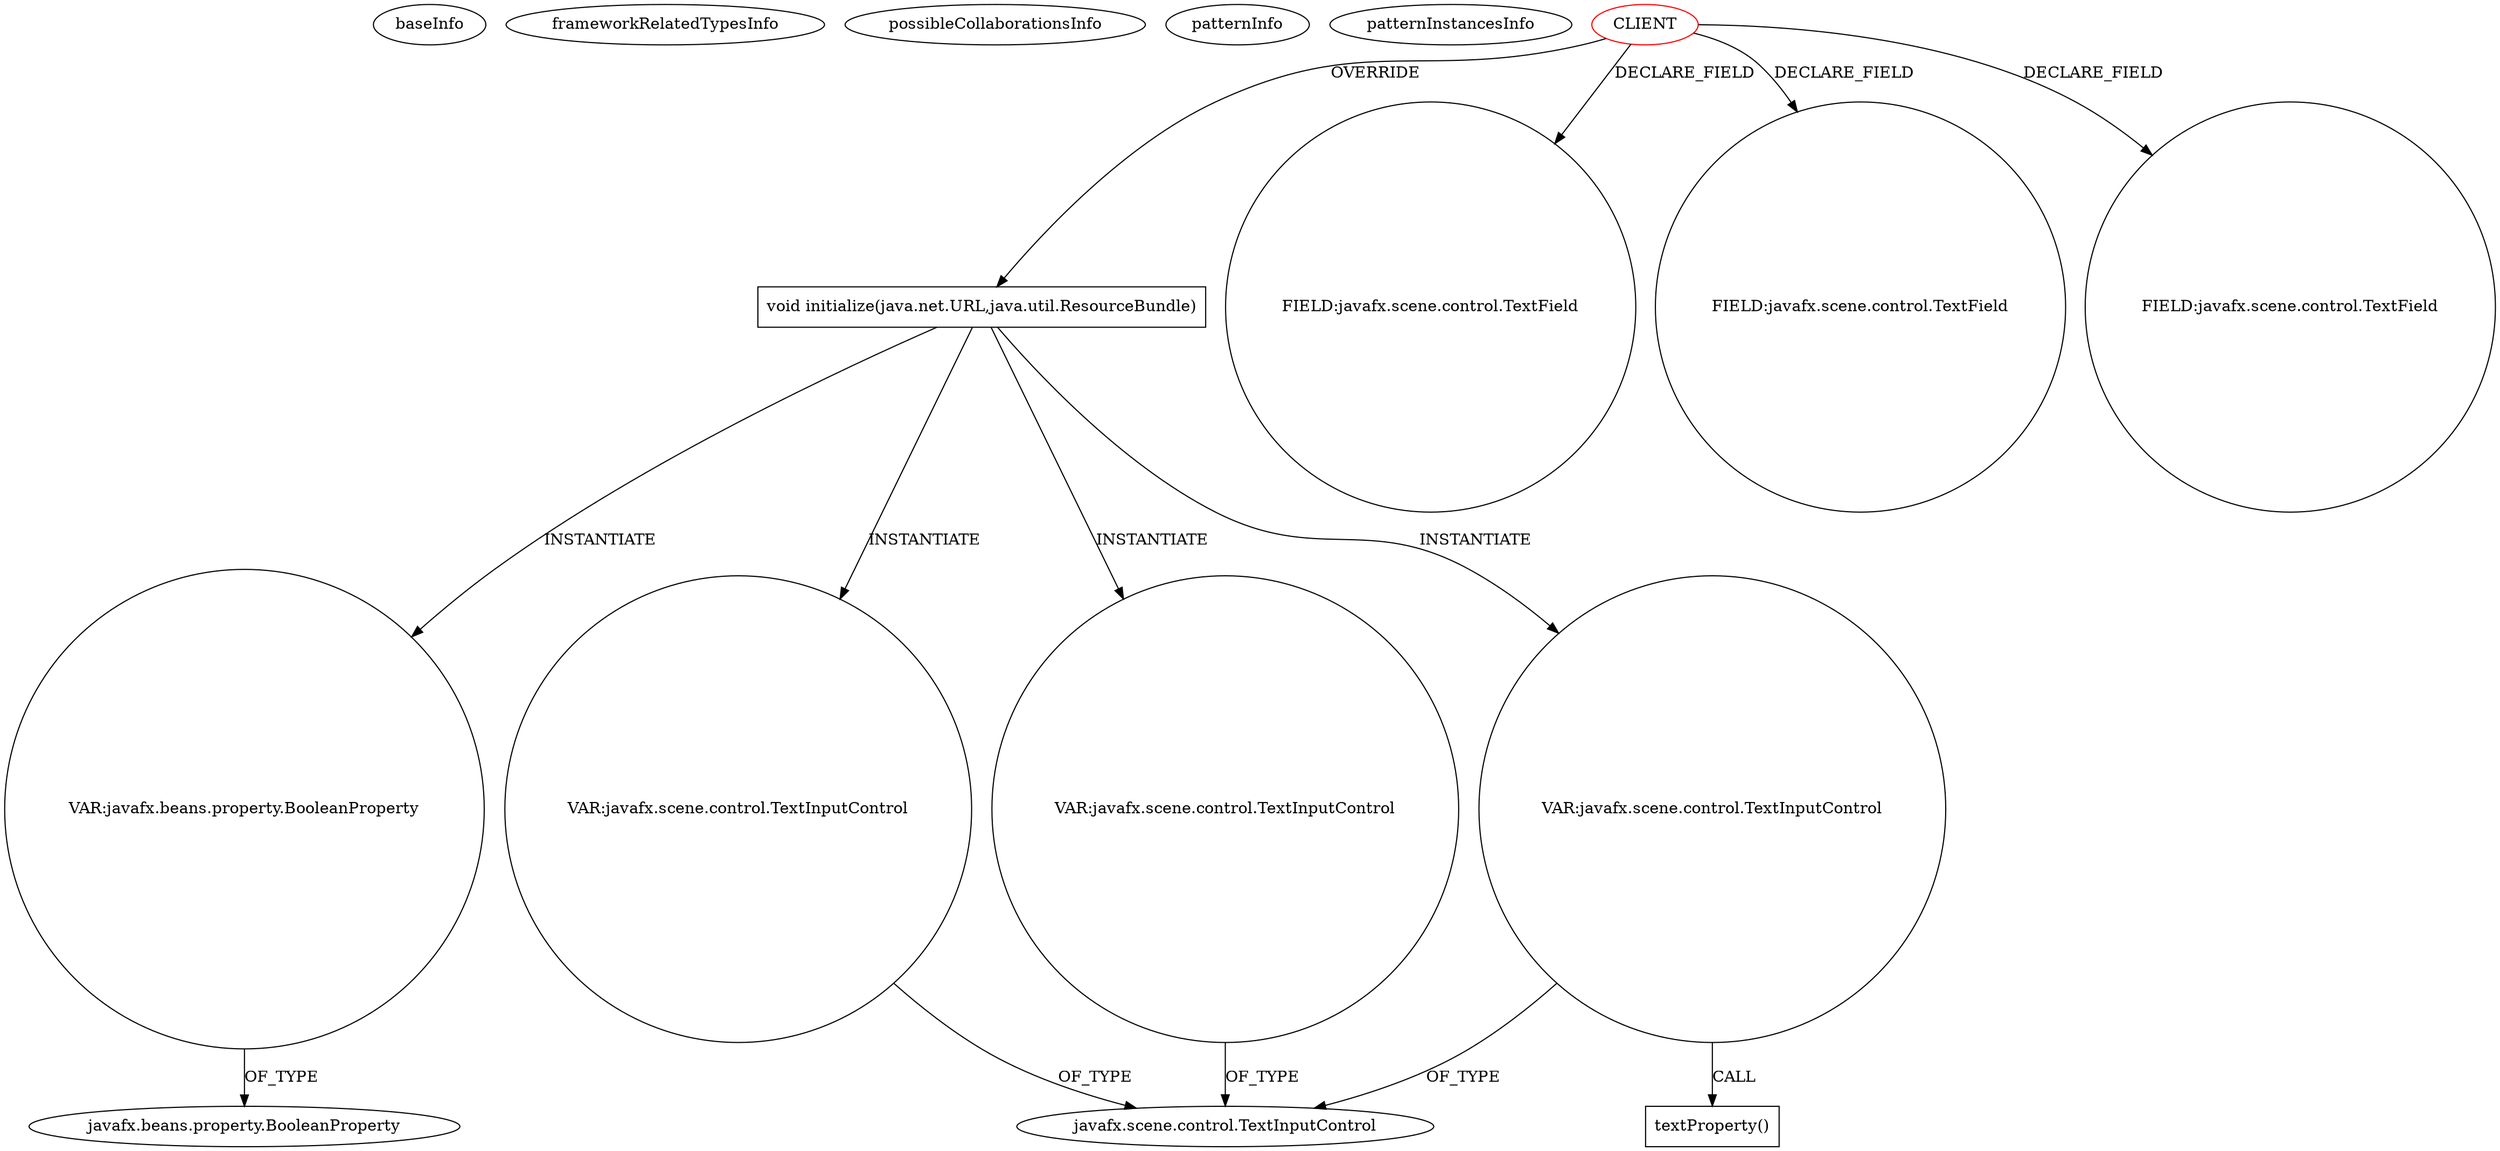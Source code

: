 digraph {
baseInfo[graphId=2102,category="pattern",isAnonymous=false,possibleRelation=false]
frameworkRelatedTypesInfo[]
possibleCollaborationsInfo[]
patternInfo[frequency=2.0,patternRootClient=0]
patternInstancesInfo[0="magomar-jfxpojobinding~/magomar-jfxpojobinding/jfxpojobinding-master/src/main/java/jfxpojobinding/SimpleViewController.java~SimpleViewController~3518",1="bianconejo-CEFX~/bianconejo-CEFX/CEFX-master/src/cefx/CECommandeController.java~CECommandeController~2084"]
447[label="javafx.beans.property.BooleanProperty",vertexType="FRAMEWORK_CLASS_TYPE",isFrameworkType=false]
475[label="VAR:javafx.beans.property.BooleanProperty",vertexType="VARIABLE_EXPRESION",isFrameworkType=false,shape=circle]
104[label="void initialize(java.net.URL,java.util.ResourceBundle)",vertexType="OVERRIDING_METHOD_DECLARATION",isFrameworkType=false,shape=box]
0[label="CLIENT",vertexType="ROOT_CLIENT_CLASS_DECLARATION",isFrameworkType=false,color=red]
131[label="VAR:javafx.scene.control.TextInputControl",vertexType="VARIABLE_EXPRESION",isFrameworkType=false,shape=circle]
244[label="VAR:javafx.scene.control.TextInputControl",vertexType="VARIABLE_EXPRESION",isFrameworkType=false,shape=circle]
146[label="VAR:javafx.scene.control.TextInputControl",vertexType="VARIABLE_EXPRESION",isFrameworkType=false,shape=circle]
125[label="javafx.scene.control.TextInputControl",vertexType="FRAMEWORK_CLASS_TYPE",isFrameworkType=false]
96[label="FIELD:javafx.scene.control.TextField",vertexType="FIELD_DECLARATION",isFrameworkType=false,shape=circle]
92[label="FIELD:javafx.scene.control.TextField",vertexType="FIELD_DECLARATION",isFrameworkType=false,shape=circle]
86[label="FIELD:javafx.scene.control.TextField",vertexType="FIELD_DECLARATION",isFrameworkType=false,shape=circle]
183[label="textProperty()",vertexType="INSIDE_CALL",isFrameworkType=false,shape=box]
0->104[label="OVERRIDE"]
475->447[label="OF_TYPE"]
244->125[label="OF_TYPE"]
0->92[label="DECLARE_FIELD"]
146->183[label="CALL"]
0->96[label="DECLARE_FIELD"]
104->244[label="INSTANTIATE"]
0->86[label="DECLARE_FIELD"]
104->475[label="INSTANTIATE"]
146->125[label="OF_TYPE"]
104->131[label="INSTANTIATE"]
131->125[label="OF_TYPE"]
104->146[label="INSTANTIATE"]
}
